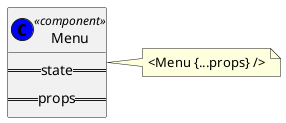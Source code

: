 @startuml ../../images/components/component-menu.png

skinparam shadowing false

!startsub MENU
class Menu << (C,blue) component >> {
  ==state==
  ==props==
}
!endsub

note right
  <Menu {...props} />
end note
@enduml

